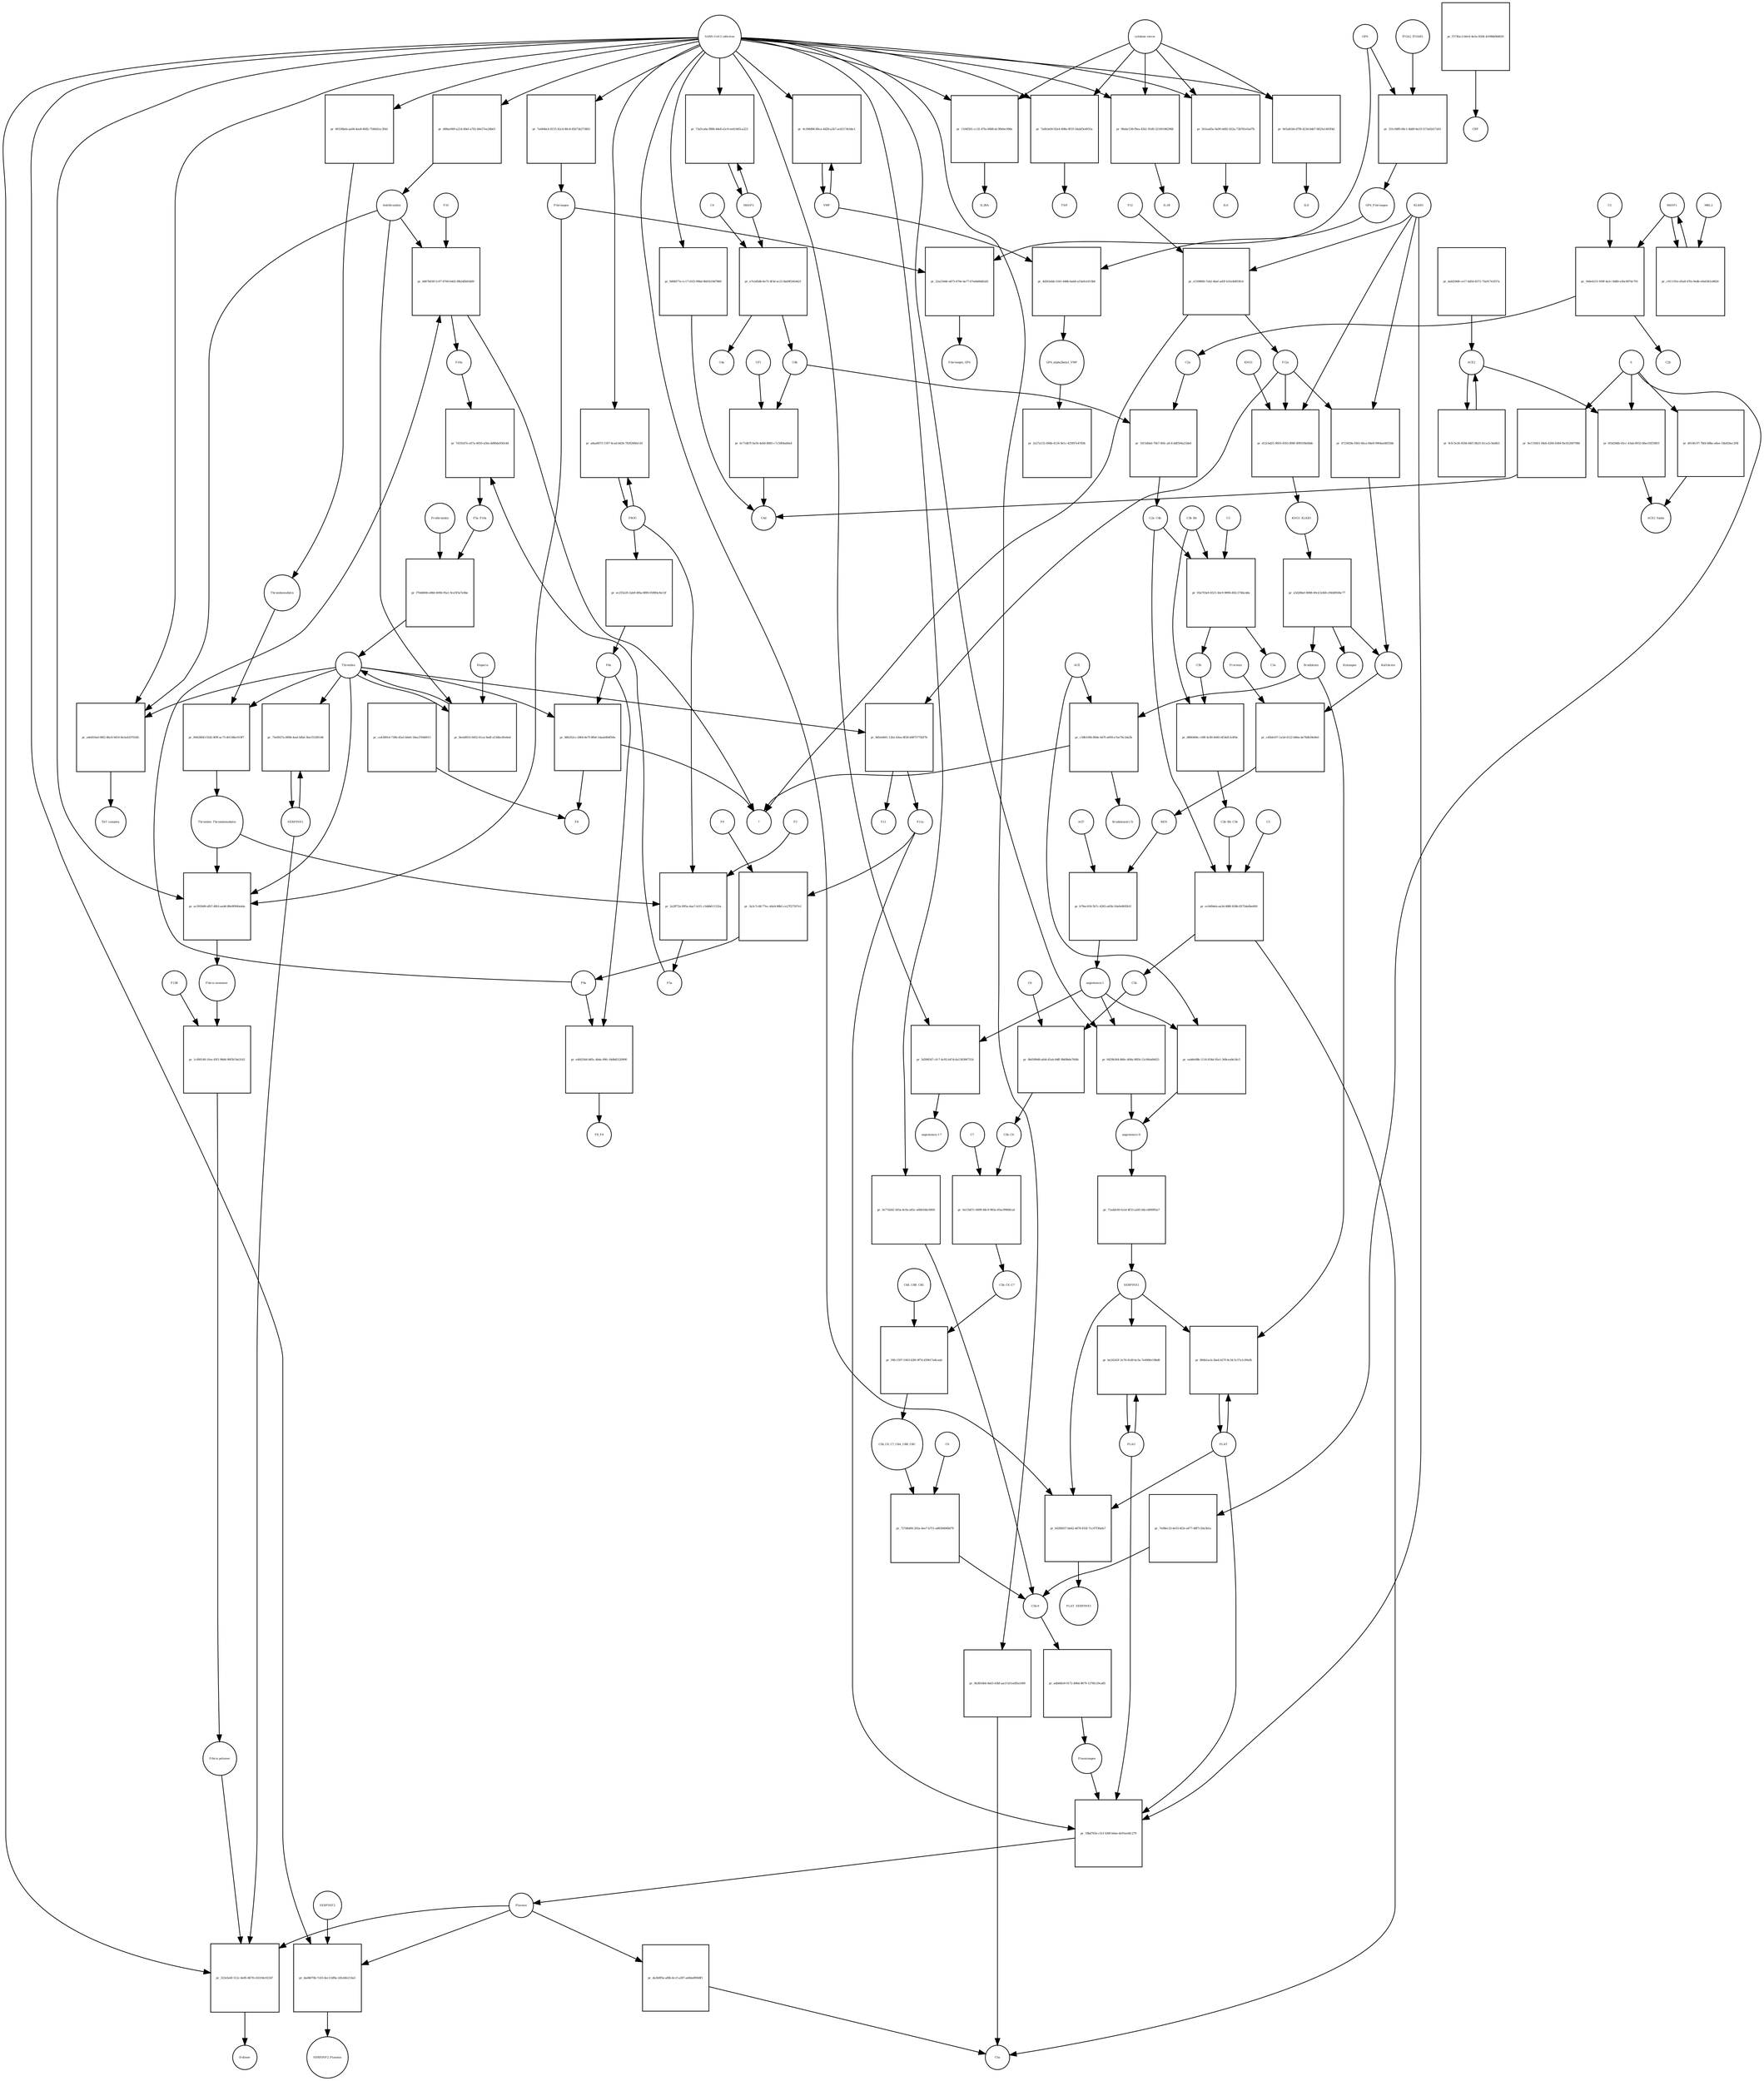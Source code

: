strict digraph  {
C4b [annotation="", bipartite=0, cls=macromolecule, fontsize=4, label=C4b, shape=circle];
"pr_1815d0ab-76b7-4f4c-afc4-bdf504a23de0" [annotation="", bipartite=1, cls=process, fontsize=4, label="pr_1815d0ab-76b7-4f4c-afc4-bdf504a23de0", shape=square];
C2a [annotation="", bipartite=0, cls=macromolecule, fontsize=4, label=C2a, shape=circle];
C2a_C4b [annotation="", bipartite=0, cls=complex, fontsize=4, label=C2a_C4b, shape=circle];
C3b [annotation="", bipartite=0, cls=macromolecule, fontsize=4, label=C3b, shape=circle];
"pr_d866484c-c68f-4c80-8d45-6f24d13c8f4c" [annotation="", bipartite=1, cls=process, fontsize=4, label="pr_d866484c-c68f-4c80-8d45-6f24d13c8f4c", shape=square];
C3b_Bb [annotation="urn_miriam_pubmed_12440962|urn_miriam_brenda_3.4.21.47", bipartite=0, cls=complex, fontsize=4, label=C3b_Bb, shape=circle];
C3b_Bb_C3b [annotation="urn_miriam_pubmed_12440962|urn_miriam_brenda_34.4.21.47", bipartite=0, cls=complex, fontsize=4, label=C3b_Bb_C3b, shape=circle];
"pr_6c71db7f-0a50-4eb0-8683-c7c5604ab0a4" [annotation="", bipartite=1, cls=process, fontsize=4, label="pr_6c71db7f-0a50-4eb0-8683-c7c5604ab0a4", shape=square];
C4d [annotation="", bipartite=0, cls=macromolecule, fontsize=4, label=C4d, shape=circle];
CFI [annotation="urn_miriam_hgnc_HGNC%3A2771", bipartite=0, cls=macromolecule, fontsize=4, label=CFI, shape=circle];
"pr_ca43891d-730b-45a5-b0e6-18ea37646015" [annotation="", bipartite=1, cls=process, fontsize=4, label="pr_ca43891d-730b-45a5-b0e6-18ea37646015", shape=square];
F8 [annotation="urn_miriam_hgnc_HGNC%3A3546", bipartite=0, cls=macromolecule, fontsize=4, label=F8, shape=circle];
"pr_d08ae909-a21d-40ef-a762-b0e57ee26b63" [annotation="", bipartite=1, cls=process, fontsize=4, label="pr_d08ae909-a21d-40ef-a762-b0e57ee26b63", shape=square];
Antithrombin [annotation="urn_miriam_hgnc_HGNC%3A775", bipartite=0, cls=macromolecule, fontsize=4, label=Antithrombin, shape=circle];
"SARS-CoV-2 infection" [annotation=urn_miriam_taxonomy_2697049, bipartite=0, cls=phenotype, fontsize=4, label="SARS-CoV-2 infection", shape=circle];
S [annotation="urn_miriam_uniprot_P0DTC2|urn_miriam_uniprot_P59594", bipartite=0, cls=macromolecule, fontsize=4, label=S, shape=circle];
"pr_d014fc97-7bfd-48be-a8ee-18a826ec2f4f" [annotation="", bipartite=1, cls="omitted process", fontsize=4, label="pr_d014fc97-7bfd-48be-a8ee-18a826ec2f4f", shape=square];
ACE2_Spike [annotation="", bipartite=0, cls=complex, fontsize=4, label=ACE2_Spike, shape=circle];
Bradykinin [annotation="urn_miriam_obo.chebi_CHEBI%3A3165", bipartite=0, cls=macromolecule, fontsize=4, label=Bradykinin, shape=circle];
"pr_c58b100b-89de-4d7f-a609-e7ee79c2da3b" [annotation="", bipartite=1, cls=process, fontsize=4, label="pr_c58b100b-89de-4d7f-a609-e7ee79c2da3b", shape=square];
"Bradykinin(1-5)" [annotation="", bipartite=0, cls=macromolecule, fontsize=4, label="Bradykinin(1-5)", shape=circle];
"?" [annotation="", bipartite=0, cls=macromolecule, fontsize=4, label="?", shape=circle];
ACE [annotation="urn_miriam_hgnc_HGNC%3A2707", bipartite=0, cls=macromolecule, fontsize=4, label=ACE, shape=circle];
ACE2 [annotation="urn_miriam_hgnc_HGNC%3A13557", bipartite=0, cls=macromolecule, fontsize=4, label=ACE2, shape=circle];
"pr_9cfc5e26-459d-44f1-8b25-41ce2c3ebfb3" [annotation="", bipartite=1, cls=process, fontsize=4, label="pr_9cfc5e26-459d-44f1-8b25-41ce2c3ebfb3", shape=square];
"pr_f03d28db-05cc-43ab-8932-66ec05f2981f" [annotation="", bipartite=1, cls=process, fontsize=4, label="pr_f03d28db-05cc-43ab-8932-66ec05f2981f", shape=square];
"pr_dafd29d8-ce17-4d54-8372-75a917e5f37a" [annotation="", bipartite=1, cls=process, fontsize=4, label="pr_dafd29d8-ce17-4d54-8372-75a917e5f37a", shape=square];
"angiotensin I" [annotation="urn_miriam_obo.chebi_CHEBI%3A2718", bipartite=0, cls="simple chemical", fontsize=4, label="angiotensin I", shape=circle];
"pr_5d398547-cfc7-4c92-b47d-6a138396751b" [annotation="", bipartite=1, cls=process, fontsize=4, label="pr_5d398547-cfc7-4c92-b47d-6a138396751b", shape=square];
"angiotensin I-7" [annotation="urn_miriam_obo.chebi_CHEBI%3A55438", bipartite=0, cls="simple chemical", fontsize=4, label="angiotensin I-7", shape=circle];
"pr_9e115063-58eb-4266-b584-fbc82260708d" [annotation="", bipartite=1, cls=process, fontsize=4, label="pr_9e115063-58eb-4266-b584-fbc82260708d", shape=square];
"pr_7e08ec33-4e53-4f2e-a477-d8f7c20a3b1a" [annotation="", bipartite=1, cls=process, fontsize=4, label="pr_7e08ec33-4e53-4f2e-a477-d8f7c20a3b1a", shape=square];
"C5b-9" [annotation="", bipartite=0, cls=complex, fontsize=4, label="C5b-9", shape=circle];
"pr_f373fac2-b0c6-4e5a-9204-4109b608d020" [annotation="", bipartite=1, cls=process, fontsize=4, label="pr_f373fac2-b0c6-4e5a-9204-4109b608d020", shape=square];
CRP [annotation="urn_miriam_hgnc_HGNC%3A2367", bipartite=0, cls=macromolecule, fontsize=4, label=CRP, shape=circle];
VWF [annotation="", bipartite=0, cls=macromolecule, fontsize=4, label=VWF, shape=circle];
"pr_4c308d96-80ca-4d28-a2b7-ac6217dcbbc1" [annotation="", bipartite=1, cls=process, fontsize=4, label="pr_4c308d96-80ca-4d28-a2b7-ac6217dcbbc1", shape=square];
PROC [annotation="urn_miriam_hgnc_HGNC%3A9451", bipartite=0, cls=macromolecule, fontsize=4, label=PROC, shape=circle];
"pr_a8ae8075-1597-4cad-b62b-783f2660e141" [annotation="", bipartite=1, cls=process, fontsize=4, label="pr_a8ae8075-1597-4cad-b62b-783f2660e141", shape=square];
"pr_9d0fd77a-cc17-41f2-99bd-9b01b19d7869" [annotation="", bipartite=1, cls=process, fontsize=4, label="pr_9d0fd77a-cc17-41f2-99bd-9b01b19d7869", shape=square];
Plasmin [annotation="urn_miriam_hgnc_HGNC%3A9051", bipartite=0, cls=macromolecule, fontsize=4, label=Plasmin, shape=circle];
"pr_dad4670b-7c63-4ec3-bf8a-2d1ebfe214a5" [annotation="", bipartite=1, cls=process, fontsize=4, label="pr_dad4670b-7c63-4ec3-bf8a-2d1ebfe214a5", shape=square];
SERPINF2 [annotation="urn_miriam_hgnc_HGNC%3A9075", bipartite=0, cls=macromolecule, fontsize=4, label=SERPINF2, shape=circle];
SERPINF2_Plasmin [annotation="", bipartite=0, cls=complex, fontsize=4, label=SERPINF2_Plasmin, shape=circle];
"pr_49330beb-aa04-4ae8-80d2-7546d1ec3f4d" [annotation="", bipartite=1, cls=process, fontsize=4, label="pr_49330beb-aa04-4ae8-80d2-7546d1ec3f4d", shape=square];
Thrombomodulin [annotation="urn_miriam_hgnc_HGNC%3A11784", bipartite=0, cls=macromolecule, fontsize=4, label=Thrombomodulin, shape=circle];
KLKB1 [annotation=urn_miriam_hgnc_6371, bipartite=0, cls=macromolecule, fontsize=4, label=KLKB1, shape=circle];
"pr_4723628e-f0d3-4bca-84e8-9964ae8835bb" [annotation="", bipartite=1, cls=process, fontsize=4, label="pr_4723628e-f0d3-4bca-84e8-9964ae8835bb", shape=square];
Kallikrein [annotation=urn_miriam_hgnc_6371, bipartite=0, cls=macromolecule, fontsize=4, label=Kallikrein, shape=circle];
F12a [annotation="urn_miriam_hgnc_HGNC%3A3530", bipartite=0, cls=macromolecule, fontsize=4, label=F12a, shape=circle];
KNG1_KLKB1 [annotation=urn_miriam_pubmed_17598838, bipartite=0, cls=complex, fontsize=4, label=KNG1_KLKB1, shape=circle];
"pr_a5d286ef-8088-49cd-b368-cf40d950bc77" [annotation="", bipartite=1, cls=process, fontsize=4, label="pr_a5d286ef-8088-49cd-b368-cf40d950bc77", shape=square];
Kininogen [annotation="urn_miriam_hgnc_HGNC%3A6383", bipartite=0, cls=macromolecule, fontsize=4, label=Kininogen, shape=circle];
"pr_3e77d2d2-565a-4c0a-a82c-a60b544c6004" [annotation="", bipartite=1, cls=process, fontsize=4, label="pr_3e77d2d2-565a-4c0a-a82c-a60b544c6004", shape=square];
"pr_0b3816b4-0a63-43bf-aacf-b51ed5fa1069" [annotation="", bipartite=1, cls=process, fontsize=4, label="pr_0b3816b4-0a63-43bf-aacf-b51ed5fa1069", shape=square];
C5a [annotation="", bipartite=0, cls=macromolecule, fontsize=4, label=C5a, shape=circle];
PLAT [annotation="urn_miriam_hgnc_HGNC%3A9051", bipartite=0, cls=macromolecule, fontsize=4, label=PLAT, shape=circle];
"pr_884b1acb-2ba4-427f-8c34-5c57a1c90efb" [annotation="", bipartite=1, cls=process, fontsize=4, label="pr_884b1acb-2ba4-427f-8c34-5c57a1c90efb", shape=square];
SERPINE1 [annotation="urn_miriam_hgnc_HGNC%3A8593", bipartite=0, cls=macromolecule, fontsize=4, label=SERPINE1, shape=circle];
AGT [annotation="urn_miriam_hgnc_HGNC%3A333", bipartite=0, cls=macromolecule, fontsize=4, label=AGT, shape=circle];
"pr_b79ac018-5b7c-4283-a65b-10a0e6fd5b1f" [annotation="", bipartite=1, cls=process, fontsize=4, label="pr_b79ac018-5b7c-4283-a65b-10a0e6fd5b1f", shape=square];
REN [annotation="urn_miriam_hgnc_HGNC%3A9958", bipartite=0, cls=macromolecule, fontsize=4, label=REN, shape=circle];
C2 [annotation="urn_miriam_hgnc_HGNC%3A1248", bipartite=0, cls=macromolecule, fontsize=4, label=C2, shape=circle];
"pr_566e4215-939f-4a1c-9d80-a5bc897dc701" [annotation="", bipartite=1, cls=process, fontsize=4, label="pr_566e4215-939f-4a1c-9d80-a5bc897dc701", shape=square];
C2b [annotation="", bipartite=0, cls=macromolecule, fontsize=4, label=C2b, shape=circle];
MASP1 [annotation="", bipartite=0, cls=macromolecule, fontsize=4, label=MASP1, shape=circle];
MASP2 [annotation="", bipartite=0, cls=macromolecule, fontsize=4, label=MASP2, shape=circle];
"pr_73a5ca6a-f888-44e8-a5c9-ee41465ca223" [annotation="", bipartite=1, cls=process, fontsize=4, label="pr_73a5ca6a-f888-44e8-a5c9-ee41465ca223", shape=square];
"pr_c911191e-d5a8-47fa-9edb-e9a6361e8826" [annotation="", bipartite=1, cls=process, fontsize=4, label="pr_c911191e-d5a8-47fa-9edb-e9a6361e8826", shape=square];
MBL2 [annotation=urn_miriam_hgnc_6902, bipartite=0, cls=macromolecule, fontsize=4, label=MBL2, shape=circle];
F10 [annotation="urn_miriam_hgnc_HGNC%3A3528", bipartite=0, cls=macromolecule, fontsize=4, label=F10, shape=circle];
"pr_6d67b039-1c07-4700-b402-f8b24fb93d09" [annotation="", bipartite=1, cls=process, fontsize=4, label="pr_6d67b039-1c07-4700-b402-f8b24fb93d09", shape=square];
F10a [annotation="urn_miriam_hgnc_HGNC%3A3528", bipartite=0, cls=macromolecule, fontsize=4, label=F10a, shape=circle];
F9a [annotation="", bipartite=0, cls=macromolecule, fontsize=4, label=F9a, shape=circle];
C3 [annotation="urn_miriam_hgnc_HGNC%3A1318", bipartite=0, cls=macromolecule, fontsize=4, label=C3, shape=circle];
"pr_93a703a9-4521-44c9-9896-d02c374bcdda" [annotation="", bipartite=1, cls=process, fontsize=4, label="pr_93a703a9-4521-44c9-9896-d02c374bcdda", shape=square];
C3a [annotation="", bipartite=0, cls=macromolecule, fontsize=4, label=C3a, shape=circle];
Prorenin [annotation="", bipartite=0, cls=macromolecule, fontsize=4, label=Prorenin, shape=circle];
"pr_cd5bb107-1a5d-4122-b86a-de78db39e8e0" [annotation="", bipartite=1, cls=process, fontsize=4, label="pr_cd5bb107-1a5d-4122-b86a-de78db39e8e0", shape=square];
F8a [annotation="urn_miriam_hgnc_HGNC%3A3546", bipartite=0, cls=macromolecule, fontsize=4, label=F8a, shape=circle];
"pr_66b352cc-fd64-4e7f-8fb4-1daab49df58a" [annotation="", bipartite=1, cls=process, fontsize=4, label="pr_66b352cc-fd64-4e7f-8fb4-1daab49df58a", shape=square];
Thrombin [annotation="urn_miriam_hgnc_HGNC%3A3535", bipartite=0, cls=macromolecule, fontsize=4, label=Thrombin, shape=circle];
"pr_8eebf655-0d52-41ca-9edf-a534bcd5e6ed" [annotation="", bipartite=1, cls=process, fontsize=4, label="pr_8eebf655-0d52-41ca-9edf-a534bcd5e6ed", shape=square];
Heparin [annotation="urn_miriam_pubmed_708377|urn_miriam_obo.chebi_CHEBI%3A28304", bipartite=0, cls="simple chemical", fontsize=4, label=Heparin, shape=circle];
"pr_eab6e08b-1116-434d-92e1-368cea8e34c5" [annotation="", bipartite=1, cls=process, fontsize=4, label="pr_eab6e08b-1116-434d-92e1-368cea8e34c5", shape=square];
"angiotensin II" [annotation="urn_miriam_obo.chebi_CHEBI%3A2718", bipartite=0, cls="simple chemical", fontsize=4, label="angiotensin II", shape=circle];
PLAU [annotation="", bipartite=0, cls=macromolecule, fontsize=4, label=PLAU, shape=circle];
"pr_be24243f-2e74-41d9-bc5a-7e4966e19bd8" [annotation="", bipartite=1, cls=process, fontsize=4, label="pr_be24243f-2e74-41d9-bc5a-7e4966e19bd8", shape=square];
F12 [annotation="urn_miriam_hgnc_HGNC%3A3530", bipartite=0, cls=macromolecule, fontsize=4, label=F12, shape=circle];
"pr_e1598f60-7eb2-4baf-ad3f-b31e46f03fc6" [annotation="", bipartite=1, cls=process, fontsize=4, label="pr_e1598f60-7eb2-4baf-ad3f-b31e46f03fc6", shape=square];
"pr_8d5eb461-12b2-43ea-8f28-b98757782f7b" [annotation="", bipartite=1, cls=process, fontsize=4, label="pr_8d5eb461-12b2-43ea-8f28-b98757782f7b", shape=square];
F11 [annotation="urn_miriam_hgnc_HGNC%3A3529", bipartite=0, cls=macromolecule, fontsize=4, label=F11, shape=circle];
F11a [annotation="urn_miriam_hgnc_HGNC%3A3529", bipartite=0, cls=macromolecule, fontsize=4, label=F11a, shape=circle];
C4 [annotation="", bipartite=0, cls=macromolecule, fontsize=4, label=C4, shape=circle];
"pr_e7e2d5db-6e72-4f3d-ac21-8a69f245d421" [annotation="", bipartite=1, cls=process, fontsize=4, label="pr_e7e2d5db-6e72-4f3d-ac21-8a69f245d421", shape=square];
C4a [annotation="", bipartite=0, cls=macromolecule, fontsize=4, label=C4a, shape=circle];
"pr_b02fb937-bb42-4d78-835f-7cc07f30afa7" [annotation="", bipartite=1, cls=process, fontsize=4, label="pr_b02fb937-bb42-4d78-835f-7cc07f30afa7", shape=square];
PLAT_SERPINE1 [annotation=urn_miriam_pubmed_22449964, bipartite=0, cls=complex, fontsize=4, label=PLAT_SERPINE1, shape=circle];
"pr_e4fd25d4-b85c-4b4a-99fc-fddbd5220990" [annotation="", bipartite=1, cls=process, fontsize=4, label="pr_e4fd25d4-b85c-4b4a-99fc-fddbd5220990", shape=square];
F8_F9 [annotation=urn_miriam_pubmed_22471307, bipartite=0, cls=complex, fontsize=4, label=F8_F9, shape=circle];
"pr_7d192d7e-e07a-4050-a56e-dd90da930c8d" [annotation="", bipartite=1, cls=process, fontsize=4, label="pr_7d192d7e-e07a-4050-a56e-dd90da930c8d", shape=square];
F5a [annotation="urn_miriam_hgnc_HGNC%3A3542", bipartite=0, cls=macromolecule, fontsize=4, label=F5a, shape=circle];
F5a_F10a [annotation=urn_miriam_pubmed_2303476, bipartite=0, cls=complex, fontsize=4, label=F5a_F10a, shape=circle];
F5 [annotation="urn_miriam_hgnc_HGNC%3A3541", bipartite=0, cls=macromolecule, fontsize=4, label=F5, shape=circle];
"pr_2a2ff72a-895a-4aa7-b1f1-c5ddb611232a" [annotation="", bipartite=1, cls=process, fontsize=4, label="pr_2a2ff72a-895a-4aa7-b1f1-c5ddb611232a", shape=square];
Thrombin_Thrombomodulin [annotation="urn_miriam_pubmed_6282863|urn_miriam_taxonomy_9986", bipartite=0, cls=complex, fontsize=4, label=Thrombin_Thrombomodulin, shape=circle];
SERPINH1 [annotation="urn_miriam_hgnc_HGNC%3A1546", bipartite=0, cls=macromolecule, fontsize=4, label=SERPINH1, shape=circle];
"pr_75e8927a-089b-4eaf-bfbd-36a1552f6146" [annotation="", bipartite=1, cls=process, fontsize=4, label="pr_75e8927a-089b-4eaf-bfbd-36a1552f6146", shape=square];
Fibrinogen [annotation=urn_miriam_pubmed_19296670, bipartite=0, cls=complex, fontsize=4, label=Fibrinogen, shape=circle];
"pr_ac5930d9-efb7-4fb3-aa9d-88e8f900a4da" [annotation="", bipartite=1, cls=process, fontsize=4, label="pr_ac5930d9-efb7-4fb3-aa9d-88e8f900a4da", shape=square];
"Fibrin monomer" [annotation="", bipartite=0, cls=macromolecule, fontsize=4, label="Fibrin monomer", shape=circle];
C5 [annotation="urn_miriam_hgnc_HGNC%3A1331", bipartite=0, cls=macromolecule, fontsize=4, label=C5, shape=circle];
"pr_ec0d94eb-aa5d-488f-828b-8375da0be849" [annotation="", bipartite=1, cls=process, fontsize=4, label="pr_ec0d94eb-aa5d-488f-828b-8375da0be849", shape=square];
C5b [annotation="", bipartite=0, cls=macromolecule, fontsize=4, label=C5b, shape=circle];
"pr_0b0589d8-afd4-45ab-9dff-9b69b6e7fd4b" [annotation="", bipartite=1, cls=process, fontsize=4, label="pr_0b0589d8-afd4-45ab-9dff-9b69b6e7fd4b", shape=square];
C6 [annotation="urn_miriam_hgnc_HGNC%3A1339", bipartite=0, cls=macromolecule, fontsize=4, label=C6, shape=circle];
C5b_C6 [annotation="", bipartite=0, cls=complex, fontsize=4, label=C5b_C6, shape=circle];
"pr_0a11b67c-6699-48c9-983a-05ac99660caf" [annotation="", bipartite=1, cls=process, fontsize=4, label="pr_0a11b67c-6699-48c9-983a-05ac99660caf", shape=square];
C7 [annotation="urn_miriam_hgnc_HGNC%3A1346", bipartite=0, cls=macromolecule, fontsize=4, label=C7, shape=circle];
C5b_C6_C7 [annotation=urn_miriam_pubmed_28630159, bipartite=0, cls=complex, fontsize=4, label=C5b_C6_C7, shape=circle];
"pr_59fc1597-1063-43f6-9f74-d39617a8caab" [annotation="", bipartite=1, cls=process, fontsize=4, label="pr_59fc1597-1063-43f6-9f74-d39617a8caab", shape=square];
C8A_C8B_C8G [annotation="", bipartite=0, cls=complex, fontsize=4, label=C8A_C8B_C8G, shape=circle];
C5b_C6_C7_C8A_C8B_C8G [annotation=urn_miriam_pubmed_28630159, bipartite=0, cls=complex, fontsize=4, label=C5b_C6_C7_C8A_C8B_C8G, shape=circle];
"pr_727d6d00-292a-4ee7-b751-a86584068479" [annotation="", bipartite=1, cls=process, fontsize=4, label="pr_727d6d00-292a-4ee7-b751-a86584068479", shape=square];
C9 [annotation="urn_miriam_hgnc_HGNC%3A1358", bipartite=0, cls=macromolecule, fontsize=4, label=C9, shape=circle];
"pr_0429b364-860c-408a-885b-12cf46a6b823" [annotation="", bipartite=1, cls=process, fontsize=4, label="pr_0429b364-860c-408a-885b-12cf46a6b823", shape=square];
"pr_98abc538-f9ea-45b1-91d9-321001862968" [annotation="", bipartite=1, cls=process, fontsize=4, label="pr_98abc538-f9ea-45b1-91d9-321001862968", shape=square];
IL1B [annotation=urn_miriam_hgnc_5992, bipartite=0, cls=macromolecule, fontsize=4, label=IL1B, shape=circle];
"cytokine storm" [annotation=urn_miriam_pubmed_2504360, bipartite=0, cls=phenotype, fontsize=4, label="cytokine storm", shape=circle];
"pr_7a444bc6-8155-42c4-86c8-d5b73b273863" [annotation="", bipartite=1, cls=process, fontsize=4, label="pr_7a444bc6-8155-42c4-86c8-d5b73b273863", shape=square];
"pr_561ead5a-9a90-4d92-832a-73b781e5a07b" [annotation="", bipartite=1, cls=process, fontsize=4, label="pr_561ead5a-9a90-4d92-832a-73b781e5a07b", shape=square];
IL6 [annotation=urn_miriam_hgnc_6018, bipartite=0, cls=macromolecule, fontsize=4, label=IL6, shape=circle];
"pr_9e5a8cb6-d7f8-4234-b4b7-6825e1405f4d" [annotation="", bipartite=1, cls=process, fontsize=4, label="pr_9e5a8cb6-d7f8-4234-b4b7-6825e1405f4d", shape=square];
IL8 [annotation="urn_miriam_hgnc_HGNC%3A6025", bipartite=0, cls=macromolecule, fontsize=4, label=IL8, shape=circle];
"pr_1104f261-cc32-47fe-8488-dc3fb0ec096e" [annotation="", bipartite=1, cls=process, fontsize=4, label="pr_1104f261-cc32-47fe-8488-dc3fb0ec096e", shape=square];
IL2RA [annotation="urn_miriam_hgnc_HGNC%3A6008", bipartite=0, cls=macromolecule, fontsize=4, label=IL2RA, shape=circle];
Plasminogen [annotation="urn_miriam_hgnc_HGNC%3A9071", bipartite=0, cls=macromolecule, fontsize=4, label=Plasminogen, shape=circle];
"pr_18bd763e-c5cf-436f-b0ae-de91ee4fc279" [annotation="", bipartite=1, cls=process, fontsize=4, label="pr_18bd763e-c5cf-436f-b0ae-de91ee4fc279", shape=square];
"pr_a4e810a0-06f2-4bc9-9d10-8e5a420703d5" [annotation="", bipartite=1, cls=process, fontsize=4, label="pr_a4e810a0-06f2-4bc9-9d10-8e5a420703d5", shape=square];
"TAT complex" [annotation=urn_miriam_pubmed_22930518, bipartite=0, cls=complex, fontsize=4, label="TAT complex", shape=circle];
Prothrombin [annotation="urn_miriam_hgnc_HGNC%3A3535", bipartite=0, cls=macromolecule, fontsize=4, label=Prothrombin, shape=circle];
"pr_f70d4666-e8b0-4006-95a1-9ce5f3e7e0be" [annotation="", bipartite=1, cls=process, fontsize=4, label="pr_f70d4666-e8b0-4006-95a1-9ce5f3e7e0be", shape=square];
"pr_ec255e20-2ab9-4f6a-8f89-05f8f4c8e12f" [annotation="", bipartite=1, cls=process, fontsize=4, label="pr_ec255e20-2ab9-4f6a-8f89-05f8f4c8e12f", shape=square];
"pr_71addc60-fa1d-4f33-a2d5-0dccd00092a7" [annotation="", bipartite=1, cls=process, fontsize=4, label="pr_71addc60-fa1d-4f33-a2d5-0dccd00092a7", shape=square];
"pr_00428043-f2d2-4f9f-ac75-d0138bc019f7" [annotation="", bipartite=1, cls=process, fontsize=4, label="pr_00428043-f2d2-4f9f-ac75-d0138bc019f7", shape=square];
F9 [annotation="urn_miriam_hgnc_HGNC%3A35531", bipartite=0, cls=macromolecule, fontsize=4, label=F9, shape=circle];
"pr_3a3c7c48-77ec-44a9-88b1-ce27f27507e1" [annotation="", bipartite=1, cls=process, fontsize=4, label="pr_3a3c7c48-77ec-44a9-88b1-ce27f27507e1", shape=square];
"pr_d12cbd25-9693-4592-808f-00f01f8e6b8c" [annotation="", bipartite=1, cls=process, fontsize=4, label="pr_d12cbd25-9693-4592-808f-00f01f8e6b8c", shape=square];
KNG1 [annotation=urn_miriam_hgnc_6383, bipartite=0, cls=macromolecule, fontsize=4, label=KNG1, shape=circle];
"pr_adb84fe9-0172-49b4-8679-1276fc29ca85" [annotation="", bipartite=1, cls=process, fontsize=4, label="pr_adb84fe9-0172-49b4-8679-1276fc29ca85", shape=square];
"pr_da3b9f5e-af8b-4ccf-a387-ad44a8f068f1" [annotation="", bipartite=1, cls=process, fontsize=4, label="pr_da3b9f5e-af8b-4ccf-a387-ad44a8f068f1", shape=square];
"pr_7a0b3e00-92e4-408e-8f19-54abf3e4935a" [annotation="", bipartite=1, cls=process, fontsize=4, label="pr_7a0b3e00-92e4-408e-8f19-54abf3e4935a", shape=square];
TNF [annotation=urn_miriam_hgnc_11892, bipartite=0, cls=macromolecule, fontsize=4, label=TNF, shape=circle];
"pr_1c000140-1fee-45f1-98d4-90f5b7de3162" [annotation="", bipartite=1, cls=process, fontsize=4, label="pr_1c000140-1fee-45f1-98d4-90f5b7de3162", shape=square];
"Fibrin polymer" [annotation="", bipartite=0, cls=macromolecule, fontsize=4, label="Fibrin polymer", shape=circle];
F13B [annotation="", bipartite=0, cls=macromolecule, fontsize=4, label=F13B, shape=circle];
"pr_323e5e6f-512c-4e85-8678-c65104c02347" [annotation="", bipartite=1, cls=process, fontsize=4, label="pr_323e5e6f-512c-4e85-8678-c65104c02347", shape=square];
"D-dimer" [annotation=urn_miriam_pubmed_19008457, bipartite=0, cls=macromolecule, fontsize=4, label="D-dimer", shape=circle];
GP6_alpha2beta1_VWF [annotation="", bipartite=0, cls=complex, fontsize=4, label=GP6_alpha2beta1_VWF, shape=circle];
"pr_2e27a152-69db-4124-9e1c-425f87e4783b" [annotation="", bipartite=1, cls="omitted process", fontsize=4, label="pr_2e27a152-69db-4124-9e1c-425f87e4783b", shape=square];
GP6 [annotation=urn_miriam_hgnc_14388, bipartite=0, cls=macromolecule, fontsize=4, label=GP6, shape=circle];
"pr_331c9df0-68c1-4bd9-8a19-517a62d17a93" [annotation="", bipartite=1, cls=process, fontsize=4, label="pr_331c9df0-68c1-4bd9-8a19-517a62d17a93", shape=square];
ITGA2_ITGAB1 [annotation="urn_miriam_intact_EBI-16428357", bipartite=0, cls=complex, fontsize=4, label=ITGA2_ITGAB1, shape=circle];
GP6_Fibrinogen [annotation="", bipartite=0, cls=complex, fontsize=4, label=GP6_Fibrinogen, shape=circle];
"pr_4d302ebb-1041-448b-bab8-a53a0ce913b6" [annotation="", bipartite=1, cls=process, fontsize=4, label="pr_4d302ebb-1041-448b-bab8-a53a0ce913b6", shape=square];
"pr_22a23446-a873-470e-ba77-67eddd0d62d3" [annotation="", bipartite=1, cls=process, fontsize=4, label="pr_22a23446-a873-470e-ba77-67eddd0d62d3", shape=square];
Fibrinogen_GP6 [annotation=urn_miriam_pubmed_19296670, bipartite=0, cls=complex, fontsize=4, label=Fibrinogen_GP6, shape=circle];
C4b -> "pr_1815d0ab-76b7-4f4c-afc4-bdf504a23de0"  [annotation="", interaction_type=consumption];
C4b -> "pr_6c71db7f-0a50-4eb0-8683-c7c5604ab0a4"  [annotation="", interaction_type=consumption];
"pr_1815d0ab-76b7-4f4c-afc4-bdf504a23de0" -> C2a_C4b  [annotation="", interaction_type=production];
C2a -> "pr_1815d0ab-76b7-4f4c-afc4-bdf504a23de0"  [annotation="", interaction_type=consumption];
C2a_C4b -> "pr_93a703a9-4521-44c9-9896-d02c374bcdda"  [annotation=urn_miriam_pubmed_12440962, interaction_type=catalysis];
C2a_C4b -> "pr_ec0d94eb-aa5d-488f-828b-8375da0be849"  [annotation=urn_miriam_pubmed_28630159, interaction_type=catalysis];
C3b -> "pr_d866484c-c68f-4c80-8d45-6f24d13c8f4c"  [annotation="", interaction_type=consumption];
"pr_d866484c-c68f-4c80-8d45-6f24d13c8f4c" -> C3b_Bb_C3b  [annotation="", interaction_type=production];
C3b_Bb -> "pr_d866484c-c68f-4c80-8d45-6f24d13c8f4c"  [annotation="", interaction_type=consumption];
C3b_Bb -> "pr_93a703a9-4521-44c9-9896-d02c374bcdda"  [annotation=urn_miriam_pubmed_12440962, interaction_type=catalysis];
C3b_Bb_C3b -> "pr_ec0d94eb-aa5d-488f-828b-8375da0be849"  [annotation=urn_miriam_pubmed_28630159, interaction_type=catalysis];
"pr_6c71db7f-0a50-4eb0-8683-c7c5604ab0a4" -> C4d  [annotation="", interaction_type=production];
CFI -> "pr_6c71db7f-0a50-4eb0-8683-c7c5604ab0a4"  [annotation=urn_miriam_pubmed_19362461, interaction_type=catalysis];
"pr_ca43891d-730b-45a5-b0e6-18ea37646015" -> F8  [annotation="", interaction_type=production];
"pr_d08ae909-a21d-40ef-a762-b0e57ee26b63" -> Antithrombin  [annotation="", interaction_type=production];
Antithrombin -> "pr_6d67b039-1c07-4700-b402-f8b24fb93d09"  [annotation="urn_miriam_pubmed_11551226|urn_miriam_pubmed_15853774", interaction_type=inhibition];
Antithrombin -> "pr_8eebf655-0d52-41ca-9edf-a534bcd5e6ed"  [annotation=urn_miriam_pubmed_15853774, interaction_type=inhibition];
Antithrombin -> "pr_a4e810a0-06f2-4bc9-9d10-8e5a420703d5"  [annotation="", interaction_type=consumption];
"SARS-CoV-2 infection" -> "pr_d08ae909-a21d-40ef-a762-b0e57ee26b63"  [annotation=urn_miriam_pubmed_32302438, interaction_type="necessary stimulation"];
"SARS-CoV-2 infection" -> "pr_5d398547-cfc7-4c92-b47d-6a138396751b"  [annotation=urn_miriam_pubmed_23392115, interaction_type=inhibition];
"SARS-CoV-2 infection" -> "pr_4c308d96-80ca-4d28-a2b7-ac6217dcbbc1"  [annotation=urn_miriam_pubmed_32367170, interaction_type="necessary stimulation"];
"SARS-CoV-2 infection" -> "pr_a8ae8075-1597-4cad-b62b-783f2660e141"  [annotation=urn_miriam_pubmed_32302438, interaction_type="necessary stimulation"];
"SARS-CoV-2 infection" -> "pr_9d0fd77a-cc17-41f2-99bd-9b01b19d7869"  [annotation=urn_miriam_pubmed_32299776, interaction_type=stimulation];
"SARS-CoV-2 infection" -> "pr_dad4670b-7c63-4ec3-bf8a-2d1ebfe214a5"  [annotation="urn_miriam_pubmed_2437112|urn_miriam_doi_10.1101%2F2020.04.25.20077842", interaction_type=stimulation];
"SARS-CoV-2 infection" -> "pr_49330beb-aa04-4ae8-80d2-7546d1ec3f4d"  [annotation="urn_miriam_doi_10.1101%2F2020.04.25.20077842", interaction_type="necessary stimulation"];
"SARS-CoV-2 infection" -> "pr_3e77d2d2-565a-4c0a-a82c-a60b544c6004"  [annotation=urn_miriam_pmc_PMC7260598, interaction_type="necessary stimulation"];
"SARS-CoV-2 infection" -> "pr_0b3816b4-0a63-43bf-aacf-b51ed5fa1069"  [annotation=urn_miriam_pmc_PMC7260598, interaction_type="necessary stimulation"];
"SARS-CoV-2 infection" -> "pr_73a5ca6a-f888-44e8-a5c9-ee41465ca223"  [annotation="urn_miriam_pubmed_11290788|urn_miriam_pubmed_32299776", interaction_type=stimulation];
"SARS-CoV-2 infection" -> "pr_b02fb937-bb42-4d78-835f-7cc07f30afa7"  [annotation="urn_miriam_pubmed_22449964|urn_miriam_doi_10.1101%2F2020.04.25.20077842", interaction_type="necessary stimulation"];
"SARS-CoV-2 infection" -> "pr_ac5930d9-efb7-4fb3-aa9d-88e8f900a4da"  [annotation="urn_miriam_pubmed_6282863|urn_miriam_pubmed_28228446|urn_miriam_pubmed_2117226", interaction_type="necessary stimulation"];
"SARS-CoV-2 infection" -> "pr_0429b364-860c-408a-885b-12cf46a6b823"  [annotation=urn_miriam_pubmed_32048163, interaction_type=catalysis];
"SARS-CoV-2 infection" -> "pr_98abc538-f9ea-45b1-91d9-321001862968"  [annotation=urn_miriam_pubmed_32171193, interaction_type=stimulation];
"SARS-CoV-2 infection" -> "pr_7a444bc6-8155-42c4-86c8-d5b73b273863"  [annotation="", interaction_type=consumption];
"SARS-CoV-2 infection" -> "pr_561ead5a-9a90-4d92-832a-73b781e5a07b"  [annotation=urn_miriam_pubmed_32286245, interaction_type=stimulation];
"SARS-CoV-2 infection" -> "pr_9e5a8cb6-d7f8-4234-b4b7-6825e1405f4d"  [annotation=urn_miriam_pubmed_32286245, interaction_type=stimulation];
"SARS-CoV-2 infection" -> "pr_1104f261-cc32-47fe-8488-dc3fb0ec096e"  [annotation=urn_miriam_pubmed_32286245, interaction_type=stimulation];
"SARS-CoV-2 infection" -> "pr_a4e810a0-06f2-4bc9-9d10-8e5a420703d5"  [annotation="urn_miriam_pubmed_22930518|urn_miriam_doi_10.1101%2F2020.04.25.20077842", interaction_type="necessary stimulation"];
"SARS-CoV-2 infection" -> "pr_7a0b3e00-92e4-408e-8f19-54abf3e4935a"  [annotation=urn_miriam_pubmed_32504360, interaction_type=stimulation];
"SARS-CoV-2 infection" -> "pr_323e5e6f-512c-4e85-8678-c65104c02347"  [annotation="urn_miriam_pubmed_29096812|urn_miriam_pubmed_10574983|urn_miriam_pubmed_32172226", interaction_type="necessary stimulation"];
S -> "pr_d014fc97-7bfd-48be-a8ee-18a826ec2f4f"  [annotation="", interaction_type=consumption];
S -> "pr_f03d28db-05cc-43ab-8932-66ec05f2981f"  [annotation="", interaction_type=consumption];
S -> "pr_9e115063-58eb-4266-b584-fbc82260708d"  [annotation="", interaction_type=consumption];
S -> "pr_7e08ec33-4e53-4f2e-a477-d8f7c20a3b1a"  [annotation="", interaction_type=consumption];
"pr_d014fc97-7bfd-48be-a8ee-18a826ec2f4f" -> ACE2_Spike  [annotation="", interaction_type=production];
Bradykinin -> "pr_c58b100b-89de-4d7f-a609-e7ee79c2da3b"  [annotation="", interaction_type=consumption];
Bradykinin -> "pr_884b1acb-2ba4-427f-8c34-5c57a1c90efb"  [annotation="urn_miriam_pubmed_10373228|urn_miriam_pubmed_2769655", interaction_type=catalysis];
"pr_c58b100b-89de-4d7f-a609-e7ee79c2da3b" -> "Bradykinin(1-5)"  [annotation="", interaction_type=production];
"pr_c58b100b-89de-4d7f-a609-e7ee79c2da3b" -> "?"  [annotation="", interaction_type=production];
ACE -> "pr_c58b100b-89de-4d7f-a609-e7ee79c2da3b"  [annotation=urn_miriam_pubmed_10969042, interaction_type=catalysis];
ACE -> "pr_eab6e08b-1116-434d-92e1-368cea8e34c5"  [annotation="urn_miriam_taxonomy_9606|urn_miriam_pubmed_190881|urn_miriam_pubmed_10969042", interaction_type=catalysis];
ACE2 -> "pr_9cfc5e26-459d-44f1-8b25-41ce2c3ebfb3"  [annotation="", interaction_type=consumption];
ACE2 -> "pr_f03d28db-05cc-43ab-8932-66ec05f2981f"  [annotation="", interaction_type=consumption];
"pr_9cfc5e26-459d-44f1-8b25-41ce2c3ebfb3" -> ACE2  [annotation="", interaction_type=production];
"pr_f03d28db-05cc-43ab-8932-66ec05f2981f" -> ACE2_Spike  [annotation="", interaction_type=production];
"pr_dafd29d8-ce17-4d54-8372-75a917e5f37a" -> ACE2  [annotation="", interaction_type=production];
"angiotensin I" -> "pr_5d398547-cfc7-4c92-b47d-6a138396751b"  [annotation="", interaction_type=consumption];
"angiotensin I" -> "pr_eab6e08b-1116-434d-92e1-368cea8e34c5"  [annotation="", interaction_type=consumption];
"angiotensin I" -> "pr_0429b364-860c-408a-885b-12cf46a6b823"  [annotation="", interaction_type=consumption];
"pr_5d398547-cfc7-4c92-b47d-6a138396751b" -> "angiotensin I-7"  [annotation="", interaction_type=production];
"pr_9e115063-58eb-4266-b584-fbc82260708d" -> C4d  [annotation="", interaction_type=production];
"pr_7e08ec33-4e53-4f2e-a477-d8f7c20a3b1a" -> "C5b-9"  [annotation="", interaction_type=production];
"C5b-9" -> "pr_adb84fe9-0172-49b4-8679-1276fc29ca85"  [annotation="", interaction_type=consumption];
"pr_f373fac2-b0c6-4e5a-9204-4109b608d020" -> CRP  [annotation="", interaction_type=production];
VWF -> "pr_4c308d96-80ca-4d28-a2b7-ac6217dcbbc1"  [annotation="", interaction_type=consumption];
VWF -> "pr_4d302ebb-1041-448b-bab8-a53a0ce913b6"  [annotation="", interaction_type=consumption];
"pr_4c308d96-80ca-4d28-a2b7-ac6217dcbbc1" -> VWF  [annotation="", interaction_type=production];
PROC -> "pr_a8ae8075-1597-4cad-b62b-783f2660e141"  [annotation="", interaction_type=consumption];
PROC -> "pr_2a2ff72a-895a-4aa7-b1f1-c5ddb611232a"  [annotation="urn_miriam_pubmed_6282863|urn_miriam_pubmed_6572921|urn_miriam_pubmed_2322551", interaction_type=inhibition];
PROC -> "pr_ec255e20-2ab9-4f6a-8f89-05f8f4c8e12f"  [annotation="", interaction_type=consumption];
"pr_a8ae8075-1597-4cad-b62b-783f2660e141" -> PROC  [annotation="", interaction_type=production];
"pr_9d0fd77a-cc17-41f2-99bd-9b01b19d7869" -> C4d  [annotation="", interaction_type=production];
Plasmin -> "pr_dad4670b-7c63-4ec3-bf8a-2d1ebfe214a5"  [annotation="", interaction_type=consumption];
Plasmin -> "pr_da3b9f5e-af8b-4ccf-a387-ad44a8f068f1"  [annotation="urn_miriam_pubmed_27077125|urn_miriam_taxonomy_10090", interaction_type="necessary stimulation"];
Plasmin -> "pr_323e5e6f-512c-4e85-8678-c65104c02347"  [annotation="urn_miriam_pubmed_29096812|urn_miriam_pubmed_10574983|urn_miriam_pubmed_32172226", interaction_type=catalysis];
"pr_dad4670b-7c63-4ec3-bf8a-2d1ebfe214a5" -> SERPINF2_Plasmin  [annotation="", interaction_type=production];
SERPINF2 -> "pr_dad4670b-7c63-4ec3-bf8a-2d1ebfe214a5"  [annotation="", interaction_type=consumption];
"pr_49330beb-aa04-4ae8-80d2-7546d1ec3f4d" -> Thrombomodulin  [annotation="", interaction_type=production];
Thrombomodulin -> "pr_00428043-f2d2-4f9f-ac75-d0138bc019f7"  [annotation="", interaction_type=consumption];
KLKB1 -> "pr_4723628e-f0d3-4bca-84e8-9964ae8835bb"  [annotation="", interaction_type=consumption];
KLKB1 -> "pr_e1598f60-7eb2-4baf-ad3f-b31e46f03fc6"  [annotation=urn_miriam_pubmed_21304106, interaction_type=catalysis];
KLKB1 -> "pr_18bd763e-c5cf-436f-b0ae-de91ee4fc279"  [annotation=urn_miriam_pubmed_3850647, interaction_type=catalysis];
KLKB1 -> "pr_d12cbd25-9693-4592-808f-00f01f8e6b8c"  [annotation="", interaction_type=consumption];
"pr_4723628e-f0d3-4bca-84e8-9964ae8835bb" -> Kallikrein  [annotation="", interaction_type=production];
Kallikrein -> "pr_cd5bb107-1a5d-4122-b86a-de78db39e8e0"  [annotation=urn_miriam_pubmed_12793984, interaction_type=catalysis];
F12a -> "pr_4723628e-f0d3-4bca-84e8-9964ae8835bb"  [annotation=urn_miriam_pubmed_21304106, interaction_type=catalysis];
F12a -> "pr_8d5eb461-12b2-43ea-8f28-b98757782f7b"  [annotation="", interaction_type=consumption];
F12a -> "pr_d12cbd25-9693-4592-808f-00f01f8e6b8c"  [annotation=urn_miriam_pubmed_7944388, interaction_type=catalysis];
KNG1_KLKB1 -> "pr_a5d286ef-8088-49cd-b368-cf40d950bc77"  [annotation=urn_miriam_isbn_9781482204049, interaction_type=catalysis];
"pr_a5d286ef-8088-49cd-b368-cf40d950bc77" -> Kininogen  [annotation="", interaction_type=production];
"pr_a5d286ef-8088-49cd-b368-cf40d950bc77" -> Bradykinin  [annotation="", interaction_type=production];
"pr_a5d286ef-8088-49cd-b368-cf40d950bc77" -> Kallikrein  [annotation="", interaction_type=production];
"pr_3e77d2d2-565a-4c0a-a82c-a60b544c6004" -> "C5b-9"  [annotation="", interaction_type=production];
"pr_0b3816b4-0a63-43bf-aacf-b51ed5fa1069" -> C5a  [annotation="", interaction_type=production];
PLAT -> "pr_884b1acb-2ba4-427f-8c34-5c57a1c90efb"  [annotation="", interaction_type=consumption];
PLAT -> "pr_b02fb937-bb42-4d78-835f-7cc07f30afa7"  [annotation="", interaction_type=consumption];
PLAT -> "pr_18bd763e-c5cf-436f-b0ae-de91ee4fc279"  [annotation=urn_miriam_pubmed_3850647, interaction_type=catalysis];
"pr_884b1acb-2ba4-427f-8c34-5c57a1c90efb" -> PLAT  [annotation="", interaction_type=production];
SERPINE1 -> "pr_884b1acb-2ba4-427f-8c34-5c57a1c90efb"  [annotation="urn_miriam_pubmed_10373228|urn_miriam_pubmed_2769655", interaction_type=inhibition];
SERPINE1 -> "pr_be24243f-2e74-41d9-bc5a-7e4966e19bd8"  [annotation=urn_miriam_pubmed_21199867, interaction_type=inhibition];
SERPINE1 -> "pr_b02fb937-bb42-4d78-835f-7cc07f30afa7"  [annotation="", interaction_type=consumption];
AGT -> "pr_b79ac018-5b7c-4283-a65b-10a0e6fd5b1f"  [annotation="", interaction_type=consumption];
"pr_b79ac018-5b7c-4283-a65b-10a0e6fd5b1f" -> "angiotensin I"  [annotation="", interaction_type=production];
REN -> "pr_b79ac018-5b7c-4283-a65b-10a0e6fd5b1f"  [annotation="urn_miriam_pubmed_10585461|urn_miriam_pubmed_30934934|urn_miriam_pubmed_6172448|urn_miriam_taxonomy_9606", interaction_type=catalysis];
C2 -> "pr_566e4215-939f-4a1c-9d80-a5bc897dc701"  [annotation="", interaction_type=consumption];
"pr_566e4215-939f-4a1c-9d80-a5bc897dc701" -> C2a  [annotation="", interaction_type=production];
"pr_566e4215-939f-4a1c-9d80-a5bc897dc701" -> C2b  [annotation="", interaction_type=production];
MASP1 -> "pr_566e4215-939f-4a1c-9d80-a5bc897dc701"  [annotation=urn_miriam_pubmed_10946292, interaction_type=catalysis];
MASP1 -> "pr_c911191e-d5a8-47fa-9edb-e9a6361e8826"  [annotation="", interaction_type=consumption];
MASP2 -> "pr_73a5ca6a-f888-44e8-a5c9-ee41465ca223"  [annotation="", interaction_type=consumption];
MASP2 -> "pr_e7e2d5db-6e72-4f3d-ac21-8a69f245d421"  [annotation=urn_miriam_pubmed_21664989, interaction_type=catalysis];
"pr_73a5ca6a-f888-44e8-a5c9-ee41465ca223" -> MASP2  [annotation="", interaction_type=production];
"pr_c911191e-d5a8-47fa-9edb-e9a6361e8826" -> MASP1  [annotation="", interaction_type=production];
MBL2 -> "pr_c911191e-d5a8-47fa-9edb-e9a6361e8826"  [annotation=urn_miriam_pubmed_11290788, interaction_type=stimulation];
F10 -> "pr_6d67b039-1c07-4700-b402-f8b24fb93d09"  [annotation="", interaction_type=consumption];
"pr_6d67b039-1c07-4700-b402-f8b24fb93d09" -> F10a  [annotation="", interaction_type=production];
"pr_6d67b039-1c07-4700-b402-f8b24fb93d09" -> "?"  [annotation="", interaction_type=production];
F10a -> "pr_7d192d7e-e07a-4050-a56e-dd90da930c8d"  [annotation="", interaction_type=consumption];
F9a -> "pr_6d67b039-1c07-4700-b402-f8b24fb93d09"  [annotation="urn_miriam_pubmed_11551226|urn_miriam_pubmed_15853774", interaction_type=catalysis];
F9a -> "pr_e4fd25d4-b85c-4b4a-99fc-fddbd5220990"  [annotation="", interaction_type=consumption];
C3 -> "pr_93a703a9-4521-44c9-9896-d02c374bcdda"  [annotation="", interaction_type=consumption];
"pr_93a703a9-4521-44c9-9896-d02c374bcdda" -> C3a  [annotation="", interaction_type=production];
"pr_93a703a9-4521-44c9-9896-d02c374bcdda" -> C3b  [annotation="", interaction_type=production];
Prorenin -> "pr_cd5bb107-1a5d-4122-b86a-de78db39e8e0"  [annotation="", interaction_type=consumption];
"pr_cd5bb107-1a5d-4122-b86a-de78db39e8e0" -> REN  [annotation="", interaction_type=production];
F8a -> "pr_66b352cc-fd64-4e7f-8fb4-1daab49df58a"  [annotation="", interaction_type=consumption];
F8a -> "pr_e4fd25d4-b85c-4b4a-99fc-fddbd5220990"  [annotation="", interaction_type=consumption];
"pr_66b352cc-fd64-4e7f-8fb4-1daab49df58a" -> F8  [annotation="", interaction_type=production];
"pr_66b352cc-fd64-4e7f-8fb4-1daab49df58a" -> "?"  [annotation="", interaction_type=production];
Thrombin -> "pr_66b352cc-fd64-4e7f-8fb4-1daab49df58a"  [annotation=urn_miriam_pubmed_15746105, interaction_type=catalysis];
Thrombin -> "pr_8eebf655-0d52-41ca-9edf-a534bcd5e6ed"  [annotation="", interaction_type=consumption];
Thrombin -> "pr_8d5eb461-12b2-43ea-8f28-b98757782f7b"  [annotation="urn_miriam_pubmed_21304106|urn_miriam_pubmed_8631976", interaction_type=catalysis];
Thrombin -> "pr_75e8927a-089b-4eaf-bfbd-36a1552f6146"  [annotation=urn_miriam_pubmed_23809134, interaction_type=catalysis];
Thrombin -> "pr_ac5930d9-efb7-4fb3-aa9d-88e8f900a4da"  [annotation="urn_miriam_pubmed_6282863|urn_miriam_pubmed_28228446|urn_miriam_pubmed_2117226", interaction_type=catalysis];
Thrombin -> "pr_a4e810a0-06f2-4bc9-9d10-8e5a420703d5"  [annotation="", interaction_type=consumption];
Thrombin -> "pr_00428043-f2d2-4f9f-ac75-d0138bc019f7"  [annotation="", interaction_type=consumption];
"pr_8eebf655-0d52-41ca-9edf-a534bcd5e6ed" -> Thrombin  [annotation="", interaction_type=production];
Heparin -> "pr_8eebf655-0d52-41ca-9edf-a534bcd5e6ed"  [annotation=urn_miriam_pubmed_15853774, interaction_type=catalysis];
"pr_eab6e08b-1116-434d-92e1-368cea8e34c5" -> "angiotensin II"  [annotation="", interaction_type=production];
"angiotensin II" -> "pr_71addc60-fa1d-4f33-a2d5-0dccd00092a7"  [annotation="", interaction_type=consumption];
PLAU -> "pr_be24243f-2e74-41d9-bc5a-7e4966e19bd8"  [annotation="", interaction_type=consumption];
PLAU -> "pr_18bd763e-c5cf-436f-b0ae-de91ee4fc279"  [annotation=urn_miriam_pubmed_3850647, interaction_type=catalysis];
"pr_be24243f-2e74-41d9-bc5a-7e4966e19bd8" -> PLAU  [annotation="", interaction_type=production];
F12 -> "pr_e1598f60-7eb2-4baf-ad3f-b31e46f03fc6"  [annotation="", interaction_type=consumption];
"pr_e1598f60-7eb2-4baf-ad3f-b31e46f03fc6" -> F12a  [annotation="", interaction_type=production];
"pr_e1598f60-7eb2-4baf-ad3f-b31e46f03fc6" -> "?"  [annotation="", interaction_type=production];
"pr_8d5eb461-12b2-43ea-8f28-b98757782f7b" -> F11  [annotation="", interaction_type=production];
"pr_8d5eb461-12b2-43ea-8f28-b98757782f7b" -> F11a  [annotation="", interaction_type=production];
F11a -> "pr_18bd763e-c5cf-436f-b0ae-de91ee4fc279"  [annotation=urn_miriam_pubmed_3850647, interaction_type=catalysis];
F11a -> "pr_3a3c7c48-77ec-44a9-88b1-ce27f27507e1"  [annotation=urn_miriam_pubmed_9100000, interaction_type=catalysis];
C4 -> "pr_e7e2d5db-6e72-4f3d-ac21-8a69f245d421"  [annotation="", interaction_type=consumption];
"pr_e7e2d5db-6e72-4f3d-ac21-8a69f245d421" -> C4b  [annotation="", interaction_type=production];
"pr_e7e2d5db-6e72-4f3d-ac21-8a69f245d421" -> C4a  [annotation="", interaction_type=production];
"pr_b02fb937-bb42-4d78-835f-7cc07f30afa7" -> PLAT_SERPINE1  [annotation="", interaction_type=production];
"pr_e4fd25d4-b85c-4b4a-99fc-fddbd5220990" -> F8_F9  [annotation="", interaction_type=production];
"pr_7d192d7e-e07a-4050-a56e-dd90da930c8d" -> F5a_F10a  [annotation="", interaction_type=production];
F5a -> "pr_7d192d7e-e07a-4050-a56e-dd90da930c8d"  [annotation="", interaction_type=consumption];
F5a_F10a -> "pr_f70d4666-e8b0-4006-95a1-9ce5f3e7e0be"  [annotation="urn_miriam_pubmed_4430674|urn_miriam_pubmed_3818642", interaction_type=catalysis];
F5 -> "pr_2a2ff72a-895a-4aa7-b1f1-c5ddb611232a"  [annotation="", interaction_type=consumption];
"pr_2a2ff72a-895a-4aa7-b1f1-c5ddb611232a" -> F5a  [annotation="", interaction_type=production];
Thrombin_Thrombomodulin -> "pr_2a2ff72a-895a-4aa7-b1f1-c5ddb611232a"  [annotation="urn_miriam_pubmed_6282863|urn_miriam_pubmed_6572921|urn_miriam_pubmed_2322551", interaction_type=inhibition];
Thrombin_Thrombomodulin -> "pr_ac5930d9-efb7-4fb3-aa9d-88e8f900a4da"  [annotation="urn_miriam_pubmed_6282863|urn_miriam_pubmed_28228446|urn_miriam_pubmed_2117226", interaction_type=inhibition];
SERPINH1 -> "pr_75e8927a-089b-4eaf-bfbd-36a1552f6146"  [annotation="", interaction_type=consumption];
SERPINH1 -> "pr_323e5e6f-512c-4e85-8678-c65104c02347"  [annotation="urn_miriam_pubmed_29096812|urn_miriam_pubmed_10574983|urn_miriam_pubmed_32172226", interaction_type=catalysis];
"pr_75e8927a-089b-4eaf-bfbd-36a1552f6146" -> SERPINH1  [annotation="", interaction_type=production];
Fibrinogen -> "pr_ac5930d9-efb7-4fb3-aa9d-88e8f900a4da"  [annotation="", interaction_type=consumption];
Fibrinogen -> "pr_22a23446-a873-470e-ba77-67eddd0d62d3"  [annotation="", interaction_type=consumption];
"pr_ac5930d9-efb7-4fb3-aa9d-88e8f900a4da" -> "Fibrin monomer"  [annotation="", interaction_type=production];
"Fibrin monomer" -> "pr_1c000140-1fee-45f1-98d4-90f5b7de3162"  [annotation="", interaction_type=consumption];
C5 -> "pr_ec0d94eb-aa5d-488f-828b-8375da0be849"  [annotation="", interaction_type=consumption];
"pr_ec0d94eb-aa5d-488f-828b-8375da0be849" -> C5b  [annotation="", interaction_type=production];
"pr_ec0d94eb-aa5d-488f-828b-8375da0be849" -> C5a  [annotation="", interaction_type=production];
C5b -> "pr_0b0589d8-afd4-45ab-9dff-9b69b6e7fd4b"  [annotation="", interaction_type=consumption];
"pr_0b0589d8-afd4-45ab-9dff-9b69b6e7fd4b" -> C5b_C6  [annotation="", interaction_type=production];
C6 -> "pr_0b0589d8-afd4-45ab-9dff-9b69b6e7fd4b"  [annotation="", interaction_type=consumption];
C5b_C6 -> "pr_0a11b67c-6699-48c9-983a-05ac99660caf"  [annotation="", interaction_type=consumption];
"pr_0a11b67c-6699-48c9-983a-05ac99660caf" -> C5b_C6_C7  [annotation="", interaction_type=production];
C7 -> "pr_0a11b67c-6699-48c9-983a-05ac99660caf"  [annotation="", interaction_type=consumption];
C5b_C6_C7 -> "pr_59fc1597-1063-43f6-9f74-d39617a8caab"  [annotation="", interaction_type=consumption];
"pr_59fc1597-1063-43f6-9f74-d39617a8caab" -> C5b_C6_C7_C8A_C8B_C8G  [annotation="", interaction_type=production];
C8A_C8B_C8G -> "pr_59fc1597-1063-43f6-9f74-d39617a8caab"  [annotation="", interaction_type=consumption];
C5b_C6_C7_C8A_C8B_C8G -> "pr_727d6d00-292a-4ee7-b751-a86584068479"  [annotation="", interaction_type=consumption];
"pr_727d6d00-292a-4ee7-b751-a86584068479" -> "C5b-9"  [annotation="", interaction_type=production];
C9 -> "pr_727d6d00-292a-4ee7-b751-a86584068479"  [annotation="", interaction_type=consumption];
"pr_0429b364-860c-408a-885b-12cf46a6b823" -> "angiotensin II"  [annotation="", interaction_type=production];
"pr_98abc538-f9ea-45b1-91d9-321001862968" -> IL1B  [annotation="", interaction_type=production];
"cytokine storm" -> "pr_98abc538-f9ea-45b1-91d9-321001862968"  [annotation=urn_miriam_pubmed_32171193, interaction_type=stimulation];
"cytokine storm" -> "pr_561ead5a-9a90-4d92-832a-73b781e5a07b"  [annotation=urn_miriam_pubmed_32286245, interaction_type=stimulation];
"cytokine storm" -> "pr_9e5a8cb6-d7f8-4234-b4b7-6825e1405f4d"  [annotation=urn_miriam_pubmed_32286245, interaction_type=stimulation];
"cytokine storm" -> "pr_1104f261-cc32-47fe-8488-dc3fb0ec096e"  [annotation=urn_miriam_pubmed_32286245, interaction_type=stimulation];
"cytokine storm" -> "pr_7a0b3e00-92e4-408e-8f19-54abf3e4935a"  [annotation=urn_miriam_pubmed_32504360, interaction_type=stimulation];
"pr_7a444bc6-8155-42c4-86c8-d5b73b273863" -> Fibrinogen  [annotation="", interaction_type=production];
"pr_561ead5a-9a90-4d92-832a-73b781e5a07b" -> IL6  [annotation="", interaction_type=production];
"pr_9e5a8cb6-d7f8-4234-b4b7-6825e1405f4d" -> IL8  [annotation="", interaction_type=production];
"pr_1104f261-cc32-47fe-8488-dc3fb0ec096e" -> IL2RA  [annotation="", interaction_type=production];
Plasminogen -> "pr_18bd763e-c5cf-436f-b0ae-de91ee4fc279"  [annotation="", interaction_type=consumption];
"pr_18bd763e-c5cf-436f-b0ae-de91ee4fc279" -> Plasmin  [annotation="", interaction_type=production];
"pr_a4e810a0-06f2-4bc9-9d10-8e5a420703d5" -> "TAT complex"  [annotation="", interaction_type=production];
Prothrombin -> "pr_f70d4666-e8b0-4006-95a1-9ce5f3e7e0be"  [annotation="", interaction_type=consumption];
"pr_f70d4666-e8b0-4006-95a1-9ce5f3e7e0be" -> Thrombin  [annotation="", interaction_type=production];
"pr_ec255e20-2ab9-4f6a-8f89-05f8f4c8e12f" -> F8a  [annotation="", interaction_type=production];
"pr_71addc60-fa1d-4f33-a2d5-0dccd00092a7" -> SERPINE1  [annotation="", interaction_type=production];
"pr_00428043-f2d2-4f9f-ac75-d0138bc019f7" -> Thrombin_Thrombomodulin  [annotation="", interaction_type=production];
F9 -> "pr_3a3c7c48-77ec-44a9-88b1-ce27f27507e1"  [annotation="", interaction_type=consumption];
"pr_3a3c7c48-77ec-44a9-88b1-ce27f27507e1" -> F9a  [annotation="", interaction_type=production];
"pr_d12cbd25-9693-4592-808f-00f01f8e6b8c" -> KNG1_KLKB1  [annotation="", interaction_type=production];
KNG1 -> "pr_d12cbd25-9693-4592-808f-00f01f8e6b8c"  [annotation="", interaction_type=consumption];
"pr_adb84fe9-0172-49b4-8679-1276fc29ca85" -> Plasminogen  [annotation="", interaction_type=production];
"pr_da3b9f5e-af8b-4ccf-a387-ad44a8f068f1" -> C5a  [annotation="", interaction_type=production];
"pr_7a0b3e00-92e4-408e-8f19-54abf3e4935a" -> TNF  [annotation="", interaction_type=production];
"pr_1c000140-1fee-45f1-98d4-90f5b7de3162" -> "Fibrin polymer"  [annotation="", interaction_type=production];
"Fibrin polymer" -> "pr_323e5e6f-512c-4e85-8678-c65104c02347"  [annotation="", interaction_type=consumption];
F13B -> "pr_1c000140-1fee-45f1-98d4-90f5b7de3162"  [annotation="urn_miriam_pubmed_29096812|urn_miriam_pubmed_7577232", interaction_type=catalysis];
"pr_323e5e6f-512c-4e85-8678-c65104c02347" -> "D-dimer"  [annotation="", interaction_type=production];
GP6_alpha2beta1_VWF -> "pr_2e27a152-69db-4124-9e1c-425f87e4783b"  [annotation="", interaction_type=consumption];
GP6 -> "pr_331c9df0-68c1-4bd9-8a19-517a62d17a93"  [annotation="", interaction_type=consumption];
GP6 -> "pr_22a23446-a873-470e-ba77-67eddd0d62d3"  [annotation="", interaction_type=consumption];
"pr_331c9df0-68c1-4bd9-8a19-517a62d17a93" -> GP6_Fibrinogen  [annotation="", interaction_type=production];
ITGA2_ITGAB1 -> "pr_331c9df0-68c1-4bd9-8a19-517a62d17a93"  [annotation="", interaction_type=consumption];
GP6_Fibrinogen -> "pr_4d302ebb-1041-448b-bab8-a53a0ce913b6"  [annotation="", interaction_type=consumption];
"pr_4d302ebb-1041-448b-bab8-a53a0ce913b6" -> GP6_alpha2beta1_VWF  [annotation="", interaction_type=production];
"pr_22a23446-a873-470e-ba77-67eddd0d62d3" -> Fibrinogen_GP6  [annotation="", interaction_type=production];
}
